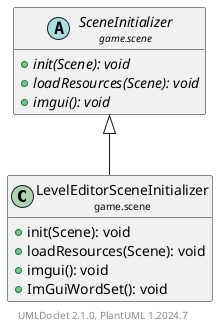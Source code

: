 @startuml
    set namespaceSeparator none
    hide empty fields
    hide empty methods

    class "<size:14>LevelEditorSceneInitializer\n<size:10>game.scene" as game.scene.LevelEditorSceneInitializer [[LevelEditorSceneInitializer.html]] {
        +init(Scene): void
        +loadResources(Scene): void
        +imgui(): void
        +ImGuiWordSet(): void
    }

    abstract class "<size:14>SceneInitializer\n<size:10>game.scene" as game.scene.SceneInitializer [[SceneInitializer.html]] {
        {abstract} +init(Scene): void
        {abstract} +loadResources(Scene): void
        {abstract} +imgui(): void
    }

    game.scene.SceneInitializer <|-- game.scene.LevelEditorSceneInitializer

    center footer UMLDoclet 2.1.0, PlantUML %version()
@enduml
